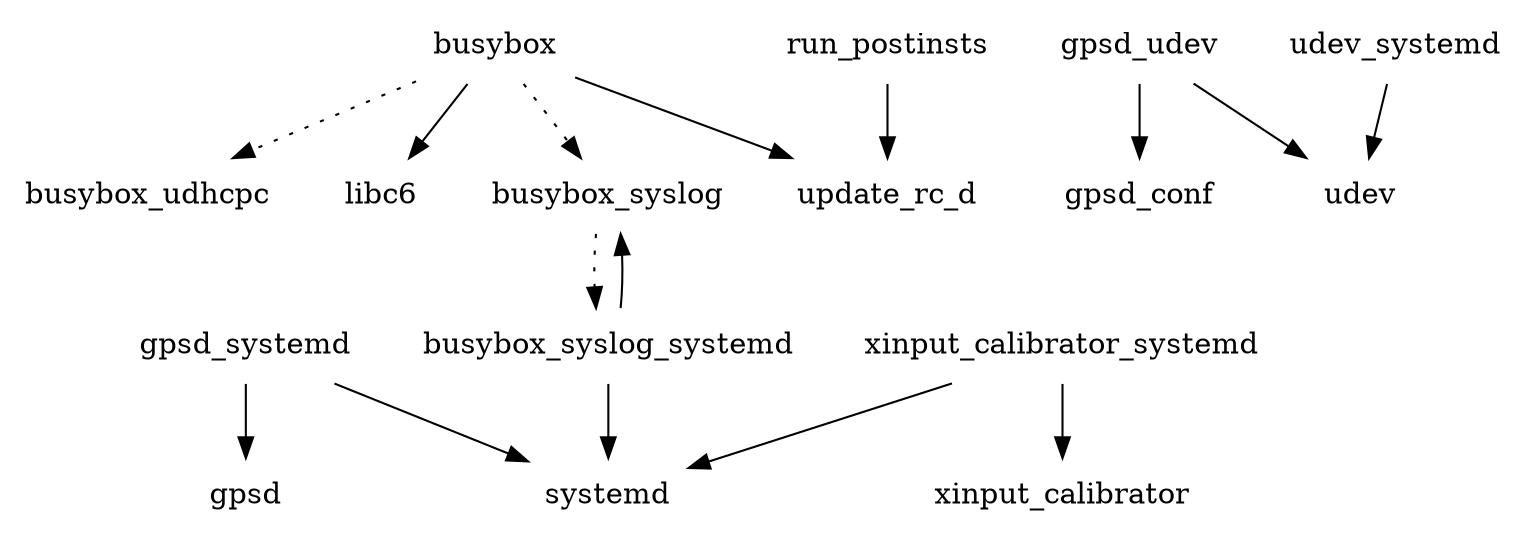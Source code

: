 digraph depends {
    node [shape=plaintext]
busybox -> busybox_syslog [style=dotted];
busybox -> busybox_udhcpc [style=dotted];
busybox -> libc6;
busybox -> update_rc_d;
busybox_syslog -> busybox_syslog_systemd [style=dotted];
busybox_syslog_systemd -> busybox_syslog;
busybox_syslog_systemd -> systemd;
gpsd_systemd -> gpsd;
gpsd_systemd -> systemd;
gpsd_udev -> gpsd_conf;
gpsd_udev -> udev;
run_postinsts -> update_rc_d;
udev_systemd -> udev;
xinput_calibrator_systemd -> systemd;
xinput_calibrator_systemd -> xinput_calibrator;
}
